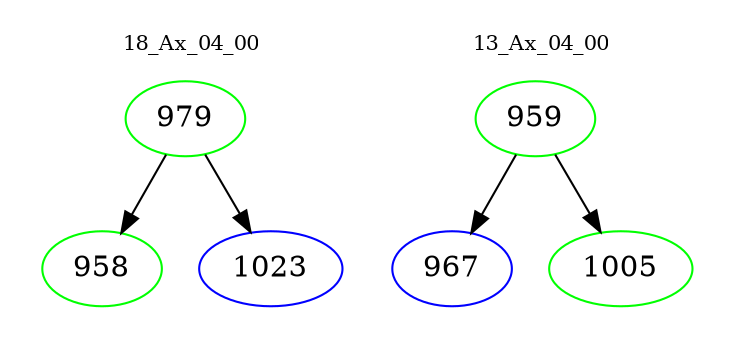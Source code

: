 digraph{
subgraph cluster_0 {
color = white
label = "18_Ax_04_00";
fontsize=10;
T0_979 [label="979", color="green"]
T0_979 -> T0_958 [color="black"]
T0_958 [label="958", color="green"]
T0_979 -> T0_1023 [color="black"]
T0_1023 [label="1023", color="blue"]
}
subgraph cluster_1 {
color = white
label = "13_Ax_04_00";
fontsize=10;
T1_959 [label="959", color="green"]
T1_959 -> T1_967 [color="black"]
T1_967 [label="967", color="blue"]
T1_959 -> T1_1005 [color="black"]
T1_1005 [label="1005", color="green"]
}
}

